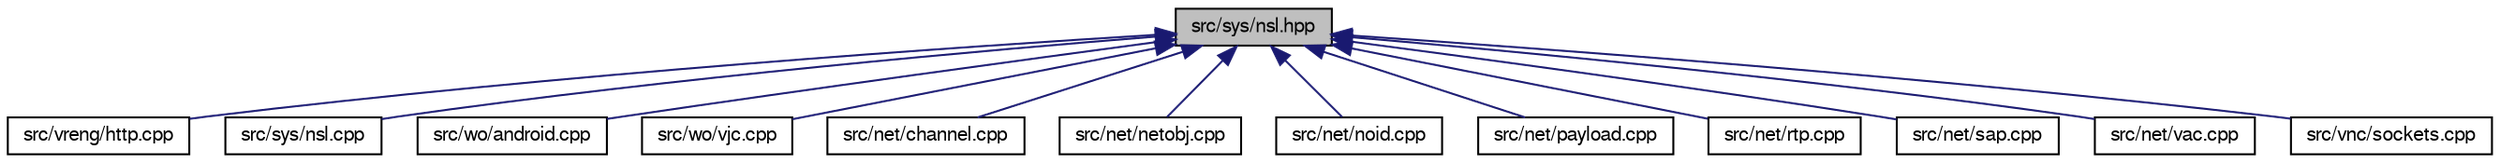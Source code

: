 digraph "src/sys/nsl.hpp"
{
 // LATEX_PDF_SIZE
  bgcolor="transparent";
  edge [fontname="FreeSans",fontsize="10",labelfontname="FreeSans",labelfontsize="10"];
  node [fontname="FreeSans",fontsize="10",shape=record];
  Node1 [label="src/sys/nsl.hpp",height=0.2,width=0.4,color="black", fillcolor="grey75", style="filled", fontcolor="black",tooltip=" "];
  Node1 -> Node2 [dir="back",color="midnightblue",fontsize="10",style="solid",fontname="FreeSans"];
  Node2 [label="src/vreng/http.cpp",height=0.2,width=0.4,color="black",URL="$a00035.html",tooltip=" "];
  Node1 -> Node3 [dir="back",color="midnightblue",fontsize="10",style="solid",fontname="FreeSans"];
  Node3 [label="src/sys/nsl.cpp",height=0.2,width=0.4,color="black",URL="$a00167.html",tooltip=" "];
  Node1 -> Node4 [dir="back",color="midnightblue",fontsize="10",style="solid",fontname="FreeSans"];
  Node4 [label="src/wo/android.cpp",height=0.2,width=0.4,color="black",URL="$a00272.html",tooltip=" "];
  Node1 -> Node5 [dir="back",color="midnightblue",fontsize="10",style="solid",fontname="FreeSans"];
  Node5 [label="src/wo/vjc.cpp",height=0.2,width=0.4,color="black",URL="$a00791.html",tooltip=" "];
  Node1 -> Node6 [dir="back",color="midnightblue",fontsize="10",style="solid",fontname="FreeSans"];
  Node6 [label="src/net/channel.cpp",height=0.2,width=0.4,color="black",URL="$a00869.html",tooltip=" "];
  Node1 -> Node7 [dir="back",color="midnightblue",fontsize="10",style="solid",fontname="FreeSans"];
  Node7 [label="src/net/netobj.cpp",height=0.2,width=0.4,color="black",URL="$a00881.html",tooltip=" "];
  Node1 -> Node8 [dir="back",color="midnightblue",fontsize="10",style="solid",fontname="FreeSans"];
  Node8 [label="src/net/noid.cpp",height=0.2,width=0.4,color="black",URL="$a00893.html",tooltip=" "];
  Node1 -> Node9 [dir="back",color="midnightblue",fontsize="10",style="solid",fontname="FreeSans"];
  Node9 [label="src/net/payload.cpp",height=0.2,width=0.4,color="black",URL="$a00899.html",tooltip=" "];
  Node1 -> Node10 [dir="back",color="midnightblue",fontsize="10",style="solid",fontname="FreeSans"];
  Node10 [label="src/net/rtp.cpp",height=0.2,width=0.4,color="black",URL="$a00905.html",tooltip=" "];
  Node1 -> Node11 [dir="back",color="midnightblue",fontsize="10",style="solid",fontname="FreeSans"];
  Node11 [label="src/net/sap.cpp",height=0.2,width=0.4,color="black",URL="$a00911.html",tooltip=" "];
  Node1 -> Node12 [dir="back",color="midnightblue",fontsize="10",style="solid",fontname="FreeSans"];
  Node12 [label="src/net/vac.cpp",height=0.2,width=0.4,color="black",URL="$a00929.html",tooltip=" "];
  Node1 -> Node13 [dir="back",color="midnightblue",fontsize="10",style="solid",fontname="FreeSans"];
  Node13 [label="src/vnc/sockets.cpp",height=0.2,width=0.4,color="black",URL="$a01343.html",tooltip=" "];
}
